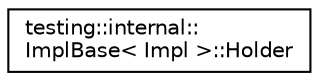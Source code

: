 digraph "Graphical Class Hierarchy"
{
  edge [fontname="Helvetica",fontsize="10",labelfontname="Helvetica",labelfontsize="10"];
  node [fontname="Helvetica",fontsize="10",shape=record];
  rankdir="LR";
  Node0 [label="testing::internal::\lImplBase\< Impl \>::Holder",height=0.2,width=0.4,color="black", fillcolor="white", style="filled",URL="$structtesting_1_1internal_1_1ImplBase_1_1Holder.html"];
}
